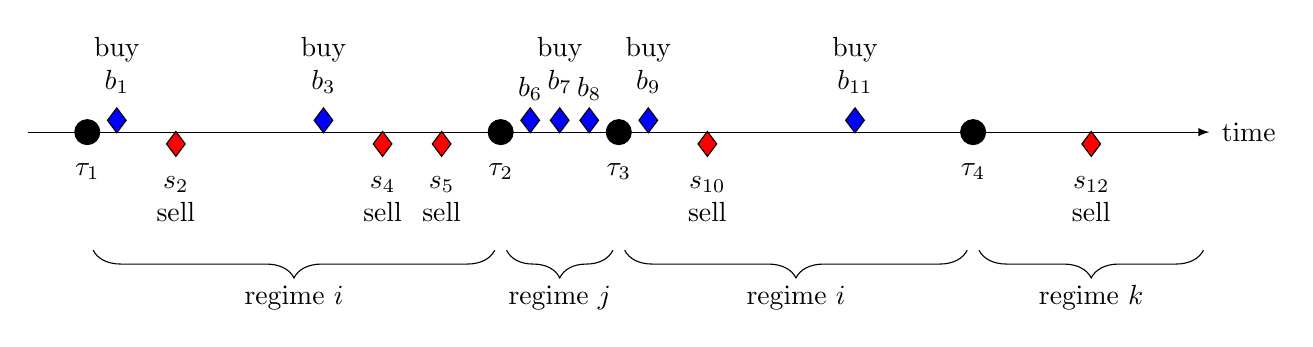 % Limit Order Book timeline by Anton
%

\begin{tikzpicture}[scale=1.5]
	[triangle/.style = {fill=blue!20, regular polygon, regular polygon sides=3 },
	border rotated/.style = {shape border rotate=180}]
	
    \draw [>=latex,->] (0,0) -- (10,0) node[draw=none,fill=none,shift=(right:0.5)] {time};
    \draw[mark options={fill=black}, mark size=+3pt] plot[mark=*] coordinates {(.5,0)} node[shift=(down:0.5), align=center] {$\tau_1$};
    \draw[mark options={fill=black}, mark size=+3pt] plot[mark=*] coordinates {(4,0)} node[shift=(down:0.5), align=center] {$\tau_2$};
    \draw[mark options={fill=black}, mark size=+3pt] plot[mark=*] coordinates {(5,0)} node[shift=(down:0.5), align=center] {$\tau_3$};
    \draw[mark options={fill=black}, mark size=+3pt] plot[mark=*] coordinates {(8,0)} node[shift=(down:0.5), align=center] {$\tau_4$};
    
    
	\draw[mark options={fill=blue}, mark size =+3pt, shift=(up:0.1)] plot[mark=diamond*] coordinates {(.75,0)} node[shift=(up:0.7), align=center] {buy \\ $b_1$};
	\draw[mark options={fill=red}, mark size =+3pt, shift=(down:0.1)] plot[mark=diamond*] coordinates {(1.25,0)} node[shift=(down:0.7), align=center] {$s_2$ \\ sell};
	\draw[mark options={fill=blue}, mark size =+3pt, shift=(up:0.1)] plot[mark=diamond*] coordinates {(2.5,0)} node[shift=(up:0.7), align=center] {buy \\ $b_3$};
	\draw[mark options={fill=red}, mark size =+3pt, shift=(down:0.1)] plot[mark=diamond*] coordinates {(3,0)} node[shift=(down:0.7), align=center] {$s_4$ \\ sell};
	\draw[mark options={fill=red}, mark size =+3pt, shift=(down:0.1)] plot[mark=diamond*] coordinates {(3.5,0)} node[shift=(down:0.7), align=center] {$s_5$ \\ sell};

%%% REGIME SWITCH
	
	\draw[mark options={fill=blue}, mark size =+3pt, shift=(up:0.1)] plot[mark=diamond*] coordinates {(4.25,0)} node[shift=(up:0.4), align=center] {$b_6$};
	\draw[mark options={fill=blue}, mark size =+3pt, shift=(up:0.1)] plot[mark=diamond*] coordinates {(4.50,0)} node[shift=(up:0.7), align=center]
{buy \\ $b_7$};
	\draw[mark options={fill=blue}, mark size =+3pt, shift=(up:0.1)] plot[mark=diamond*] coordinates {(4.75,0)} node[shift=(up:0.4), align=center] {$b_8$};
	
%%% REGIME SWITCH

	\draw[mark options={fill=blue}, mark size =+3pt, shift=(up:0.1)] plot[mark=diamond*] coordinates {(5.25,0)} node[shift=(up:0.7), align=center] {buy \\ $b_9$};
	\draw[mark options={fill=red}, mark size =+3pt, shift=(down:0.1)] plot[mark=diamond*] coordinates {(5.75,0)} node[shift=(down:0.7), align=center] {$s_{10}$ \\ sell};
	\draw[mark options={fill=blue}, mark size =+3pt, shift=(up:0.1)] plot[mark=diamond*] coordinates {(7,0)} node[shift=(up:0.7), align=center] {buy \\ $b_{11}$};
	
%%% REGIME SWITCH

	\draw[mark options={fill=red}, mark size =+3pt, shift=(down:0.1)] plot[mark=diamond*] coordinates {(9,0)} node[shift=(down:0.7), align=center] {$s_{12}$ \\ sell};
	
%%% BRACES
	
	\draw [decorate, decoration = {brace, amplitude = 10pt, mirror}]
	(0.55,-1) -- (3.95,-1) node [black, midway, yshift = -0.6cm] {regime $i$};
	\draw [decorate, decoration = {brace, amplitude = 10pt, mirror}]
	(4.05,-1) -- (4.95,-1) node [black, midway, yshift = -0.6cm] {regime $j$}; 
	\draw [decorate, decoration = {brace, amplitude = 10pt, mirror}]
	(5.05,-1) -- (7.95,-1) node [black, midway, yshift = -0.6cm] {regime $i$}; 
	\draw [decorate, decoration = {brace, amplitude = 10pt, mirror}]
	(8.05,-1) -- (9.95,-1) node [black, midway, yshift = -0.6cm] {regime $k$}; 
\end{tikzpicture}

